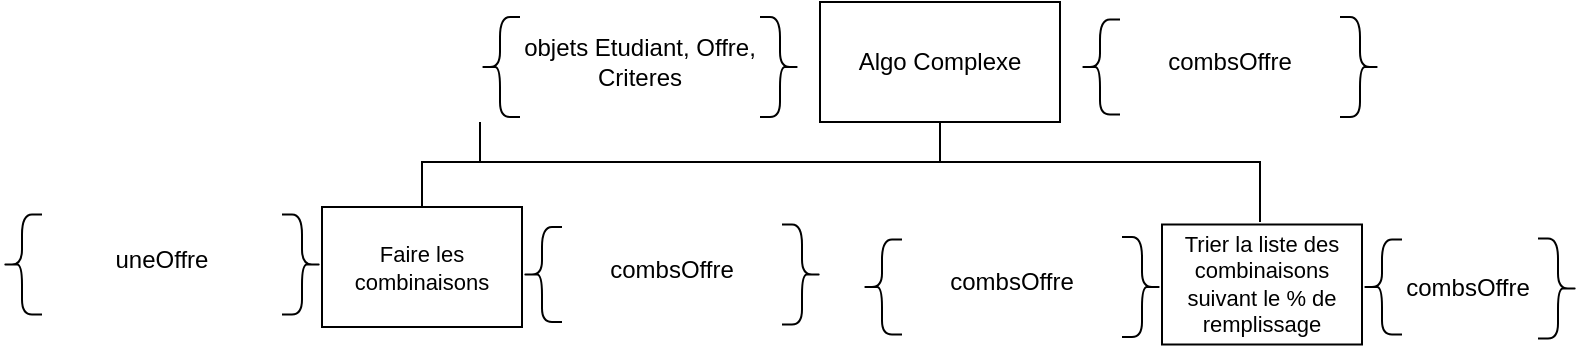 <mxfile version="22.1.0" type="onedrive">
  <diagram name="Page-1" id="ZZ-0y-fCKqqXjrsUS_a_">
    <mxGraphModel grid="1" page="1" gridSize="10" guides="1" tooltips="1" connect="1" arrows="1" fold="1" pageScale="1" pageWidth="827" pageHeight="1169" math="0" shadow="0">
      <root>
        <mxCell id="0" />
        <mxCell id="1" parent="0" />
        <mxCell id="uia7UCyB_5bbyIWldpqq-33" value="Trier la liste des combinaisons suivant le % de remplissage" style="whiteSpace=wrap;html=1;align=center;verticalAlign=middle;treeFolding=1;treeMoving=1;newEdgeStyle={&quot;edgeStyle&quot;:&quot;elbowEdgeStyle&quot;,&quot;startArrow&quot;:&quot;none&quot;,&quot;endArrow&quot;:&quot;none&quot;};fontFamily=Helvetica;fontSize=11;fontColor=default;" vertex="1" parent="1">
          <mxGeometry x="840" y="151.25" width="100" height="60" as="geometry" />
        </mxCell>
        <mxCell id="uia7UCyB_5bbyIWldpqq-34" value="" style="edgeStyle=elbowEdgeStyle;elbow=vertical;sourcePerimeterSpacing=0;targetPerimeterSpacing=0;startArrow=none;endArrow=none;rounded=0;curved=0;labelBackgroundColor=default;strokeColor=default;align=center;verticalAlign=middle;fontFamily=Helvetica;fontSize=11;fontColor=default;shape=connector;exitX=0.45;exitY=1;exitDx=0;exitDy=0;exitPerimeter=0;" edge="1" parent="1">
          <mxGeometry relative="1" as="geometry">
            <mxPoint x="499" y="100" as="sourcePoint" />
            <mxPoint x="889" y="150" as="targetPoint" />
            <Array as="points">
              <mxPoint x="555" y="120" />
            </Array>
          </mxGeometry>
        </mxCell>
        <mxCell id="uia7UCyB_5bbyIWldpqq-35" value="Faire les combinaisons" style="whiteSpace=wrap;html=1;align=center;verticalAlign=middle;treeFolding=1;treeMoving=1;newEdgeStyle={&quot;edgeStyle&quot;:&quot;elbowEdgeStyle&quot;,&quot;startArrow&quot;:&quot;none&quot;,&quot;endArrow&quot;:&quot;none&quot;};fontFamily=Helvetica;fontSize=11;fontColor=default;" vertex="1" parent="1">
          <mxGeometry x="420" y="142.5" width="100" height="60" as="geometry" />
        </mxCell>
        <mxCell id="uia7UCyB_5bbyIWldpqq-36" value="" style="edgeStyle=elbowEdgeStyle;elbow=vertical;sourcePerimeterSpacing=0;targetPerimeterSpacing=0;startArrow=none;endArrow=none;rounded=0;curved=0;labelBackgroundColor=default;strokeColor=default;align=center;verticalAlign=middle;fontFamily=Helvetica;fontSize=11;fontColor=default;shape=connector;" edge="1" parent="1" target="uia7UCyB_5bbyIWldpqq-35">
          <mxGeometry relative="1" as="geometry">
            <mxPoint x="729" y="100" as="sourcePoint" />
            <Array as="points">
              <mxPoint x="699" y="120" />
            </Array>
          </mxGeometry>
        </mxCell>
        <UserObject label="Algo Complexe" treeRoot="1" id="uia7UCyB_5bbyIWldpqq-8">
          <mxCell style="whiteSpace=wrap;html=1;align=center;treeFolding=1;treeMoving=1;newEdgeStyle={&quot;edgeStyle&quot;:&quot;elbowEdgeStyle&quot;,&quot;startArrow&quot;:&quot;none&quot;,&quot;endArrow&quot;:&quot;none&quot;};" vertex="1" parent="1">
            <mxGeometry x="669" y="40" width="120" height="60" as="geometry" />
          </mxCell>
        </UserObject>
        <mxCell id="uia7UCyB_5bbyIWldpqq-37" value="" style="group" connectable="0" vertex="1" parent="1">
          <mxGeometry x="499" y="47.5" width="160" height="50" as="geometry" />
        </mxCell>
        <mxCell id="uia7UCyB_5bbyIWldpqq-7" value="objets Etudiant, Offre, Criteres" style="text;html=1;strokeColor=none;fillColor=none;align=center;verticalAlign=middle;whiteSpace=wrap;rounded=0;" vertex="1" parent="uia7UCyB_5bbyIWldpqq-37">
          <mxGeometry x="10" y="5" width="140" height="35" as="geometry" />
        </mxCell>
        <mxCell id="uia7UCyB_5bbyIWldpqq-24" value="" style="shape=curlyBracket;whiteSpace=wrap;html=1;rounded=1;labelPosition=left;verticalLabelPosition=middle;align=right;verticalAlign=middle;" vertex="1" parent="uia7UCyB_5bbyIWldpqq-37">
          <mxGeometry width="20" height="50" as="geometry" />
        </mxCell>
        <mxCell id="uia7UCyB_5bbyIWldpqq-25" value="" style="shape=curlyBracket;whiteSpace=wrap;html=1;rounded=1;flipH=1;labelPosition=right;verticalLabelPosition=middle;align=left;verticalAlign=middle;" vertex="1" parent="uia7UCyB_5bbyIWldpqq-37">
          <mxGeometry x="140" width="20" height="50" as="geometry" />
        </mxCell>
        <mxCell id="uia7UCyB_5bbyIWldpqq-38" value="" style="group" connectable="0" vertex="1" parent="1">
          <mxGeometry x="799" y="47.5" width="150" height="50" as="geometry" />
        </mxCell>
        <mxCell id="uia7UCyB_5bbyIWldpqq-10" value="combsOffre" style="text;html=1;strokeColor=none;fillColor=none;align=center;verticalAlign=middle;whiteSpace=wrap;rounded=0;" vertex="1" parent="uia7UCyB_5bbyIWldpqq-38">
          <mxGeometry x="20" y="5" width="110" height="35" as="geometry" />
        </mxCell>
        <mxCell id="uia7UCyB_5bbyIWldpqq-26" value="" style="shape=curlyBracket;whiteSpace=wrap;html=1;rounded=1;flipH=1;labelPosition=right;verticalLabelPosition=middle;align=left;verticalAlign=middle;" vertex="1" parent="uia7UCyB_5bbyIWldpqq-38">
          <mxGeometry x="130" width="20" height="50" as="geometry" />
        </mxCell>
        <mxCell id="uia7UCyB_5bbyIWldpqq-27" value="" style="shape=curlyBracket;whiteSpace=wrap;html=1;rounded=1;labelPosition=left;verticalLabelPosition=middle;align=right;verticalAlign=middle;" vertex="1" parent="uia7UCyB_5bbyIWldpqq-38">
          <mxGeometry y="1.25" width="20" height="47.5" as="geometry" />
        </mxCell>
        <mxCell id="kYf6mvbzfywUMQieAFKw-5" value="" style="group" connectable="0" vertex="1" parent="1">
          <mxGeometry x="690" y="157.5" width="150" height="50" as="geometry" />
        </mxCell>
        <mxCell id="kYf6mvbzfywUMQieAFKw-6" value="combsOffre" style="text;html=1;strokeColor=none;fillColor=none;align=center;verticalAlign=middle;whiteSpace=wrap;rounded=0;" vertex="1" parent="kYf6mvbzfywUMQieAFKw-5">
          <mxGeometry x="20" y="5" width="110" height="35" as="geometry" />
        </mxCell>
        <mxCell id="kYf6mvbzfywUMQieAFKw-7" value="" style="shape=curlyBracket;whiteSpace=wrap;html=1;rounded=1;flipH=1;labelPosition=right;verticalLabelPosition=middle;align=left;verticalAlign=middle;" vertex="1" parent="kYf6mvbzfywUMQieAFKw-5">
          <mxGeometry x="130" width="20" height="50" as="geometry" />
        </mxCell>
        <mxCell id="kYf6mvbzfywUMQieAFKw-8" value="" style="shape=curlyBracket;whiteSpace=wrap;html=1;rounded=1;labelPosition=left;verticalLabelPosition=middle;align=right;verticalAlign=middle;" vertex="1" parent="kYf6mvbzfywUMQieAFKw-5">
          <mxGeometry y="1.25" width="20" height="47.5" as="geometry" />
        </mxCell>
        <mxCell id="kYf6mvbzfywUMQieAFKw-24" value="" style="group" connectable="0" vertex="1" parent="1">
          <mxGeometry x="260" y="146.25" width="160" height="50" as="geometry" />
        </mxCell>
        <mxCell id="kYf6mvbzfywUMQieAFKw-25" value="uneOffre" style="text;html=1;strokeColor=none;fillColor=none;align=center;verticalAlign=middle;whiteSpace=wrap;rounded=0;" vertex="1" parent="kYf6mvbzfywUMQieAFKw-24">
          <mxGeometry x="10" y="5" width="140" height="35" as="geometry" />
        </mxCell>
        <mxCell id="kYf6mvbzfywUMQieAFKw-26" value="" style="shape=curlyBracket;whiteSpace=wrap;html=1;rounded=1;labelPosition=left;verticalLabelPosition=middle;align=right;verticalAlign=middle;" vertex="1" parent="kYf6mvbzfywUMQieAFKw-24">
          <mxGeometry width="20" height="50" as="geometry" />
        </mxCell>
        <mxCell id="kYf6mvbzfywUMQieAFKw-27" value="" style="shape=curlyBracket;whiteSpace=wrap;html=1;rounded=1;flipH=1;labelPosition=right;verticalLabelPosition=middle;align=left;verticalAlign=middle;" vertex="1" parent="kYf6mvbzfywUMQieAFKw-24">
          <mxGeometry x="140" width="20" height="50" as="geometry" />
        </mxCell>
        <mxCell id="kYf6mvbzfywUMQieAFKw-28" value="" style="group" connectable="0" vertex="1" parent="1">
          <mxGeometry x="520" y="151.25" width="150" height="50" as="geometry" />
        </mxCell>
        <mxCell id="kYf6mvbzfywUMQieAFKw-29" value="combsOffre" style="text;html=1;strokeColor=none;fillColor=none;align=center;verticalAlign=middle;whiteSpace=wrap;rounded=0;" vertex="1" parent="kYf6mvbzfywUMQieAFKw-28">
          <mxGeometry x="20" y="5" width="110" height="35" as="geometry" />
        </mxCell>
        <mxCell id="kYf6mvbzfywUMQieAFKw-30" value="" style="shape=curlyBracket;whiteSpace=wrap;html=1;rounded=1;flipH=1;labelPosition=right;verticalLabelPosition=middle;align=left;verticalAlign=middle;" vertex="1" parent="kYf6mvbzfywUMQieAFKw-28">
          <mxGeometry x="130" width="20" height="50" as="geometry" />
        </mxCell>
        <mxCell id="kYf6mvbzfywUMQieAFKw-31" value="" style="shape=curlyBracket;whiteSpace=wrap;html=1;rounded=1;labelPosition=left;verticalLabelPosition=middle;align=right;verticalAlign=middle;" vertex="1" parent="kYf6mvbzfywUMQieAFKw-28">
          <mxGeometry y="1.25" width="20" height="47.5" as="geometry" />
        </mxCell>
        <mxCell id="m8skjs8Lu3W0asOUmbng-1" value="" style="group" connectable="0" vertex="1" parent="1">
          <mxGeometry x="938" y="158.25" width="110" height="50" as="geometry" />
        </mxCell>
        <mxCell id="kYf6mvbzfywUMQieAFKw-10" value="combsOffre" style="text;html=1;strokeColor=none;fillColor=none;align=center;verticalAlign=middle;whiteSpace=wrap;rounded=0;" vertex="1" parent="m8skjs8Lu3W0asOUmbng-1">
          <mxGeometry y="6.75" width="110" height="35" as="geometry" />
        </mxCell>
        <mxCell id="kYf6mvbzfywUMQieAFKw-11" value="" style="shape=curlyBracket;whiteSpace=wrap;html=1;rounded=1;flipH=1;labelPosition=right;verticalLabelPosition=middle;align=left;verticalAlign=middle;" vertex="1" parent="m8skjs8Lu3W0asOUmbng-1">
          <mxGeometry x="90" width="20" height="50" as="geometry" />
        </mxCell>
        <mxCell id="kYf6mvbzfywUMQieAFKw-12" value="" style="shape=curlyBracket;whiteSpace=wrap;html=1;rounded=1;labelPosition=left;verticalLabelPosition=middle;align=right;verticalAlign=middle;" vertex="1" parent="m8skjs8Lu3W0asOUmbng-1">
          <mxGeometry x="2" y="0.5" width="20" height="47.5" as="geometry" />
        </mxCell>
      </root>
    </mxGraphModel>
  </diagram>
</mxfile>
